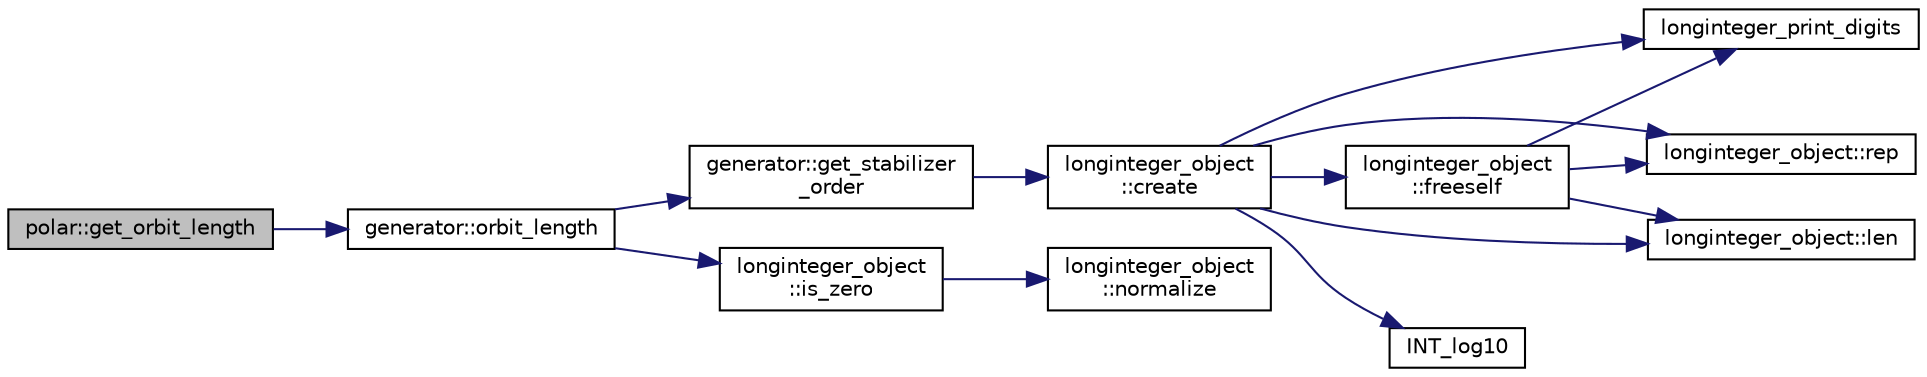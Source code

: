 digraph "polar::get_orbit_length"
{
  edge [fontname="Helvetica",fontsize="10",labelfontname="Helvetica",labelfontsize="10"];
  node [fontname="Helvetica",fontsize="10",shape=record];
  rankdir="LR";
  Node2090 [label="polar::get_orbit_length",height=0.2,width=0.4,color="black", fillcolor="grey75", style="filled", fontcolor="black"];
  Node2090 -> Node2091 [color="midnightblue",fontsize="10",style="solid",fontname="Helvetica"];
  Node2091 [label="generator::orbit_length",height=0.2,width=0.4,color="black", fillcolor="white", style="filled",URL="$d7/d73/classgenerator.html#a38a102d644c03c18ad901f1a815a7f6c"];
  Node2091 -> Node2092 [color="midnightblue",fontsize="10",style="solid",fontname="Helvetica"];
  Node2092 [label="generator::get_stabilizer\l_order",height=0.2,width=0.4,color="black", fillcolor="white", style="filled",URL="$d7/d73/classgenerator.html#a2a03fc974c76e47e999f3abc99e6b81d"];
  Node2092 -> Node2093 [color="midnightblue",fontsize="10",style="solid",fontname="Helvetica"];
  Node2093 [label="longinteger_object\l::create",height=0.2,width=0.4,color="black", fillcolor="white", style="filled",URL="$dd/d7e/classlonginteger__object.html#a95d2eebc60849c3963a49298b1f498c2"];
  Node2093 -> Node2094 [color="midnightblue",fontsize="10",style="solid",fontname="Helvetica"];
  Node2094 [label="longinteger_object\l::freeself",height=0.2,width=0.4,color="black", fillcolor="white", style="filled",URL="$dd/d7e/classlonginteger__object.html#a06450f8c4795d81da6d680830ef958a1"];
  Node2094 -> Node2095 [color="midnightblue",fontsize="10",style="solid",fontname="Helvetica"];
  Node2095 [label="longinteger_print_digits",height=0.2,width=0.4,color="black", fillcolor="white", style="filled",URL="$de/dc5/algebra__and__number__theory_8h.html#ac2bac7b12f5b6440b8dad275cd7a157d"];
  Node2094 -> Node2096 [color="midnightblue",fontsize="10",style="solid",fontname="Helvetica"];
  Node2096 [label="longinteger_object::rep",height=0.2,width=0.4,color="black", fillcolor="white", style="filled",URL="$dd/d7e/classlonginteger__object.html#a3ecaf12738cc721d281c416503f241e2"];
  Node2094 -> Node2097 [color="midnightblue",fontsize="10",style="solid",fontname="Helvetica"];
  Node2097 [label="longinteger_object::len",height=0.2,width=0.4,color="black", fillcolor="white", style="filled",URL="$dd/d7e/classlonginteger__object.html#a0bfeae35be8a6fd44ed7f76413596ab1"];
  Node2093 -> Node2098 [color="midnightblue",fontsize="10",style="solid",fontname="Helvetica"];
  Node2098 [label="INT_log10",height=0.2,width=0.4,color="black", fillcolor="white", style="filled",URL="$de/dc5/algebra__and__number__theory_8h.html#a98bc0a6c562370a355165d2538dac250"];
  Node2093 -> Node2095 [color="midnightblue",fontsize="10",style="solid",fontname="Helvetica"];
  Node2093 -> Node2096 [color="midnightblue",fontsize="10",style="solid",fontname="Helvetica"];
  Node2093 -> Node2097 [color="midnightblue",fontsize="10",style="solid",fontname="Helvetica"];
  Node2091 -> Node2099 [color="midnightblue",fontsize="10",style="solid",fontname="Helvetica"];
  Node2099 [label="longinteger_object\l::is_zero",height=0.2,width=0.4,color="black", fillcolor="white", style="filled",URL="$dd/d7e/classlonginteger__object.html#a0946732d08e5180a00480f4c40667101"];
  Node2099 -> Node2100 [color="midnightblue",fontsize="10",style="solid",fontname="Helvetica"];
  Node2100 [label="longinteger_object\l::normalize",height=0.2,width=0.4,color="black", fillcolor="white", style="filled",URL="$dd/d7e/classlonginteger__object.html#ae27040d862a5624e98fc9582daa889ee"];
}
